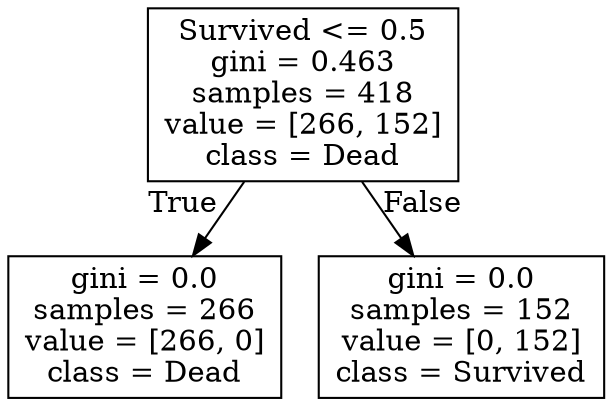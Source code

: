 digraph Tree {
node [shape=box] ;
0 [label="Survived <= 0.5\ngini = 0.463\nsamples = 418\nvalue = [266, 152]\nclass = Dead"] ;
1 [label="gini = 0.0\nsamples = 266\nvalue = [266, 0]\nclass = Dead"] ;
0 -> 1 [labeldistance=2.5, labelangle=45, headlabel="True"] ;
2 [label="gini = 0.0\nsamples = 152\nvalue = [0, 152]\nclass = Survived"] ;
0 -> 2 [labeldistance=2.5, labelangle=-45, headlabel="False"] ;
}